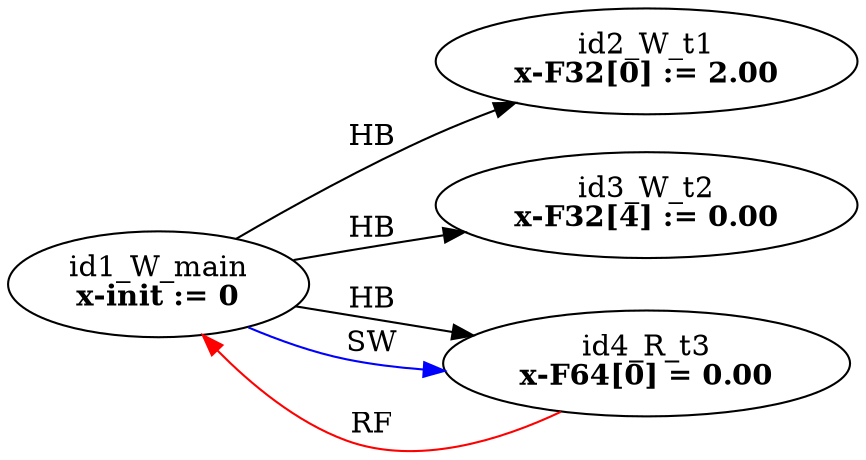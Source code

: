 digraph memory_model {
rankdir=LR;
splines=true; esep=0.5;
id1_W_main -> id2_W_t1 [label = "HB", color="black"];
id1_W_main -> id3_W_t2 [label = "HB", color="black"];
id1_W_main -> id4_R_t3 [label = "HB", color="black"];
id4_R_t3 -> id1_W_main [label = "RF", color="red"];
id1_W_main -> id4_R_t3 [label = "SW", color="blue"];
id1_W_main [label=<id1_W_main<br/><B>x-init := 0</B>>, pos="5.0,2!"]
id2_W_t1 [label=<id2_W_t1<br/><B>x-F32[0] := 2.00</B>>, pos="0,0!"]
id3_W_t2 [label=<id3_W_t2<br/><B>x-F32[4] := 0.00</B>>, pos="5,0!"]
id4_R_t3 [label=<id4_R_t3<br/><B>x-F64[0] = 0.00</B>>, pos="10,0!"]
}